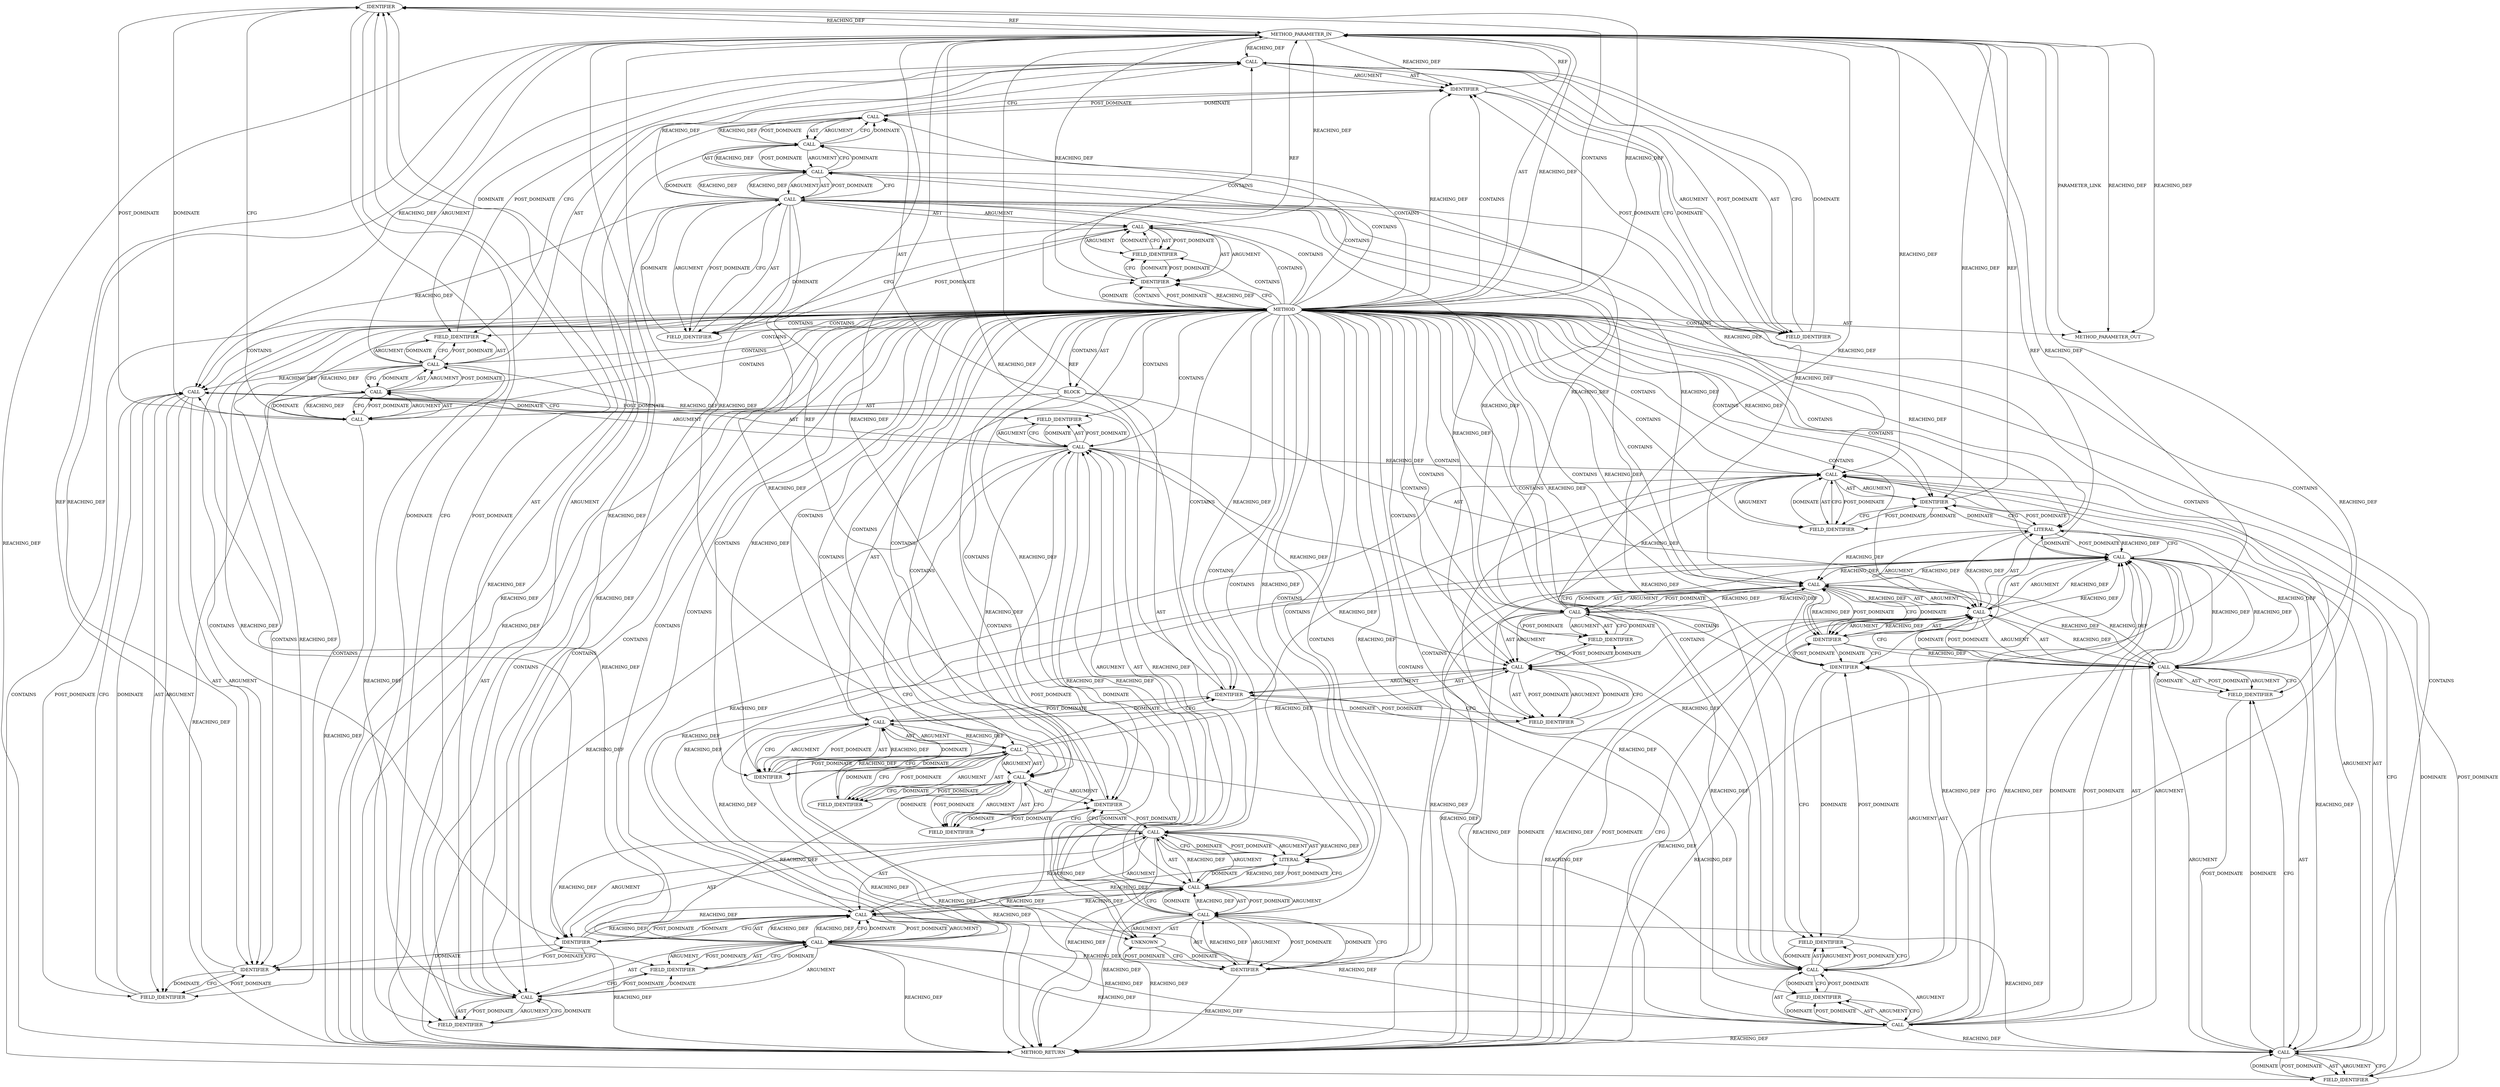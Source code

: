 digraph {
  810 [label=IDENTIFIER ORDER=1 ARGUMENT_INDEX=1 CODE="con" COLUMN_NUMBER=17 LINE_NUMBER=288 TYPE_FULL_NAME="ceph_connection*" NAME="con"]
  819 [label=FIELD_IDENTIFIER ORDER=2 ARGUMENT_INDEX=2 CODE="out_zero" COLUMN_NUMBER=13 LINE_NUMBER=289 CANONICAL_NAME="out_zero"]
  797 [label=FIELD_IDENTIFIER ORDER=2 ARGUMENT_INDEX=2 CODE="v2" COLUMN_NUMBER=26 LINE_NUMBER=285 CANONICAL_NAME="v2"]
  849 [label=IDENTIFIER ORDER=1 ARGUMENT_INDEX=1 CODE="con" COLUMN_NUMBER=9 LINE_NUMBER=292 TYPE_FULL_NAME="ceph_connection*" NAME="con"]
  823 [label=LITERAL ORDER=4 ARGUMENT_INDEX=4 CODE="0" COLUMN_NUMBER=48 LINE_NUMBER=289 TYPE_FULL_NAME="int"]
  788 [label=METHOD COLUMN_NUMBER=1 LINE_NUMBER=283 COLUMN_NUMBER_END=1 IS_EXTERNAL=false SIGNATURE="void set_out_bvec_zero (ceph_connection*)" NAME="set_out_bvec_zero" AST_PARENT_TYPE="TYPE_DECL" AST_PARENT_FULL_NAME="file_code_old-a282a2f-decode_preamble-540.c:<global>" ORDER=13 CODE="static void set_out_bvec_zero(struct ceph_connection *con)
{
	WARN_ON(iov_iter_count(&con->v2.out_iter));
	WARN_ON(!con->v2.out_zero);

	bvec_set_page(&con->v2.out_bvec, ceph_zero_page,
		      min(con->v2.out_zero, (int)PAGE_SIZE), 0);
	con->v2.out_iter_sendpage = true;
	iov_iter_bvec(&con->v2.out_iter, ITER_SOURCE, &con->v2.out_bvec, 1,
		      con->v2.out_bvec.bv_len);
}" FULL_NAME="set_out_bvec_zero" LINE_NUMBER_END=293 FILENAME="file_code_old-a282a2f-decode_preamble-540.c"]
  844 [label=FIELD_IDENTIFIER ORDER=2 ARGUMENT_INDEX=2 CODE="out_bvec" COLUMN_NUMBER=49 LINE_NUMBER=291 CANONICAL_NAME="out_bvec"]
  825 [label=CALL ORDER=1 ARGUMENT_INDEX=1 CODE="con->v2.out_iter_sendpage" COLUMN_NUMBER=2 METHOD_FULL_NAME="<operator>.fieldAccess" LINE_NUMBER=290 TYPE_FULL_NAME="<empty>" DISPATCH_TYPE="STATIC_DISPATCH" SIGNATURE="" NAME="<operator>.fieldAccess"]
  832 [label=CALL ORDER=1 ARGUMENT_INDEX=1 CODE="&con->v2.out_iter" COLUMN_NUMBER=16 METHOD_FULL_NAME="<operator>.addressOf" LINE_NUMBER=291 TYPE_FULL_NAME="<empty>" DISPATCH_TYPE="STATIC_DISPATCH" SIGNATURE="" NAME="<operator>.addressOf"]
  847 [label=CALL ORDER=1 ARGUMENT_INDEX=1 CODE="con->v2.out_bvec" COLUMN_NUMBER=9 METHOD_FULL_NAME="<operator>.fieldAccess" LINE_NUMBER=292 TYPE_FULL_NAME="<empty>" DISPATCH_TYPE="STATIC_DISPATCH" SIGNATURE="" NAME="<operator>.fieldAccess"]
  816 [label=CALL ORDER=1 ARGUMENT_INDEX=1 CODE="con->v2" COLUMN_NUMBER=13 METHOD_FULL_NAME="<operator>.indirectFieldAccess" LINE_NUMBER=289 TYPE_FULL_NAME="<empty>" DISPATCH_TYPE="STATIC_DISPATCH" SIGNATURE="" NAME="<operator>.indirectFieldAccess"]
  842 [label=IDENTIFIER ORDER=1 ARGUMENT_INDEX=1 CODE="con" COLUMN_NUMBER=49 LINE_NUMBER=291 TYPE_FULL_NAME="ceph_connection*" NAME="con"]
  843 [label=FIELD_IDENTIFIER ORDER=2 ARGUMENT_INDEX=2 CODE="v2" COLUMN_NUMBER=49 LINE_NUMBER=291 CANONICAL_NAME="v2"]
  789 [label=METHOD_PARAMETER_IN ORDER=1 CODE="struct ceph_connection *con" IS_VARIADIC=false COLUMN_NUMBER=31 LINE_NUMBER=283 TYPE_FULL_NAME="ceph_connection*" EVALUATION_STRATEGY="BY_VALUE" INDEX=1 NAME="con"]
  799 [label=CALL ORDER=2 ARGUMENT_INDEX=-1 CODE="WARN_ON(!con->v2.out_zero)" COLUMN_NUMBER=2 METHOD_FULL_NAME="WARN_ON" LINE_NUMBER=286 TYPE_FULL_NAME="<empty>" DISPATCH_TYPE="STATIC_DISPATCH" SIGNATURE="" NAME="WARN_ON"]
  800 [label=CALL ORDER=1 ARGUMENT_INDEX=1 CODE="!con->v2.out_zero" COLUMN_NUMBER=10 METHOD_FULL_NAME="<operator>.logicalNot" LINE_NUMBER=286 TYPE_FULL_NAME="<empty>" DISPATCH_TYPE="STATIC_DISPATCH" SIGNATURE="" NAME="<operator>.logicalNot"]
  813 [label=IDENTIFIER ORDER=2 ARGUMENT_INDEX=2 CODE="ceph_zero_page" COLUMN_NUMBER=35 LINE_NUMBER=288 TYPE_FULL_NAME="ANY" NAME="ceph_zero_page"]
  851 [label=FIELD_IDENTIFIER ORDER=2 ARGUMENT_INDEX=2 CODE="out_bvec" COLUMN_NUMBER=9 LINE_NUMBER=292 CANONICAL_NAME="out_bvec"]
  792 [label=CALL ORDER=1 ARGUMENT_INDEX=1 CODE="iov_iter_count(&con->v2.out_iter)" COLUMN_NUMBER=10 METHOD_FULL_NAME="iov_iter_count" LINE_NUMBER=285 TYPE_FULL_NAME="<empty>" DISPATCH_TYPE="STATIC_DISPATCH" SIGNATURE="" NAME="iov_iter_count"]
  817 [label=IDENTIFIER ORDER=1 ARGUMENT_INDEX=1 CODE="con" COLUMN_NUMBER=13 LINE_NUMBER=289 TYPE_FULL_NAME="ceph_connection*" NAME="con"]
  791 [label=CALL ORDER=1 ARGUMENT_INDEX=-1 CODE="WARN_ON(iov_iter_count(&con->v2.out_iter))" COLUMN_NUMBER=2 METHOD_FULL_NAME="WARN_ON" LINE_NUMBER=285 TYPE_FULL_NAME="<empty>" DISPATCH_TYPE="STATIC_DISPATCH" SIGNATURE="" NAME="WARN_ON"]
  824 [label=CALL ORDER=4 ARGUMENT_INDEX=-1 CODE="con->v2.out_iter_sendpage = true" COLUMN_NUMBER=2 METHOD_FULL_NAME="<operator>.assignment" LINE_NUMBER=290 TYPE_FULL_NAME="<empty>" DISPATCH_TYPE="STATIC_DISPATCH" SIGNATURE="" NAME="<operator>.assignment"]
  805 [label=FIELD_IDENTIFIER ORDER=2 ARGUMENT_INDEX=2 CODE="out_zero" COLUMN_NUMBER=11 LINE_NUMBER=286 CANONICAL_NAME="out_zero"]
  834 [label=CALL ORDER=1 ARGUMENT_INDEX=1 CODE="con->v2" COLUMN_NUMBER=17 METHOD_FULL_NAME="<operator>.indirectFieldAccess" LINE_NUMBER=291 TYPE_FULL_NAME="<empty>" DISPATCH_TYPE="STATIC_DISPATCH" SIGNATURE="" NAME="<operator>.indirectFieldAccess"]
  795 [label=CALL ORDER=1 ARGUMENT_INDEX=1 CODE="con->v2" COLUMN_NUMBER=26 METHOD_FULL_NAME="<operator>.indirectFieldAccess" LINE_NUMBER=285 TYPE_FULL_NAME="<empty>" DISPATCH_TYPE="STATIC_DISPATCH" SIGNATURE="" NAME="<operator>.indirectFieldAccess"]
  831 [label=CALL ORDER=5 ARGUMENT_INDEX=-1 CODE="iov_iter_bvec(&con->v2.out_iter, ITER_SOURCE, &con->v2.out_bvec, 1,
		      con->v2.out_bvec.bv_len)" COLUMN_NUMBER=2 METHOD_FULL_NAME="iov_iter_bvec" LINE_NUMBER=291 TYPE_FULL_NAME="<empty>" DISPATCH_TYPE="STATIC_DISPATCH" SIGNATURE="" NAME="iov_iter_bvec"]
  793 [label=CALL ORDER=1 ARGUMENT_INDEX=1 CODE="&con->v2.out_iter" COLUMN_NUMBER=25 METHOD_FULL_NAME="<operator>.addressOf" LINE_NUMBER=285 TYPE_FULL_NAME="<empty>" DISPATCH_TYPE="STATIC_DISPATCH" SIGNATURE="" NAME="<operator>.addressOf"]
  815 [label=CALL ORDER=1 ARGUMENT_INDEX=1 CODE="con->v2.out_zero" COLUMN_NUMBER=13 METHOD_FULL_NAME="<operator>.fieldAccess" LINE_NUMBER=289 TYPE_FULL_NAME="<empty>" DISPATCH_TYPE="STATIC_DISPATCH" SIGNATURE="" NAME="<operator>.fieldAccess"]
  811 [label=FIELD_IDENTIFIER ORDER=2 ARGUMENT_INDEX=2 CODE="v2" COLUMN_NUMBER=17 LINE_NUMBER=288 CANONICAL_NAME="v2"]
  846 [label=CALL ORDER=5 ARGUMENT_INDEX=5 CODE="con->v2.out_bvec.bv_len" COLUMN_NUMBER=9 METHOD_FULL_NAME="<operator>.fieldAccess" LINE_NUMBER=292 TYPE_FULL_NAME="<empty>" DISPATCH_TYPE="STATIC_DISPATCH" SIGNATURE="" NAME="<operator>.fieldAccess"]
  829 [label=FIELD_IDENTIFIER ORDER=2 ARGUMENT_INDEX=2 CODE="out_iter_sendpage" COLUMN_NUMBER=2 LINE_NUMBER=290 CANONICAL_NAME="out_iter_sendpage"]
  830 [label=IDENTIFIER ORDER=2 ARGUMENT_INDEX=2 CODE="true" COLUMN_NUMBER=30 LINE_NUMBER=290 TYPE_FULL_NAME="ANY" NAME="true"]
  798 [label=FIELD_IDENTIFIER ORDER=2 ARGUMENT_INDEX=2 CODE="out_iter" COLUMN_NUMBER=26 LINE_NUMBER=285 CANONICAL_NAME="out_iter"]
  845 [label=LITERAL ORDER=4 ARGUMENT_INDEX=4 CODE="1" COLUMN_NUMBER=67 LINE_NUMBER=291 TYPE_FULL_NAME="int"]
  841 [label=CALL ORDER=1 ARGUMENT_INDEX=1 CODE="con->v2" COLUMN_NUMBER=49 METHOD_FULL_NAME="<operator>.indirectFieldAccess" LINE_NUMBER=291 TYPE_FULL_NAME="<empty>" DISPATCH_TYPE="STATIC_DISPATCH" SIGNATURE="" NAME="<operator>.indirectFieldAccess"]
  812 [label=FIELD_IDENTIFIER ORDER=2 ARGUMENT_INDEX=2 CODE="out_bvec" COLUMN_NUMBER=17 LINE_NUMBER=288 CANONICAL_NAME="out_bvec"]
  838 [label=IDENTIFIER ORDER=2 ARGUMENT_INDEX=2 CODE="ITER_SOURCE" COLUMN_NUMBER=35 LINE_NUMBER=291 TYPE_FULL_NAME="ANY" NAME="ITER_SOURCE"]
  803 [label=IDENTIFIER ORDER=1 ARGUMENT_INDEX=1 CODE="con" COLUMN_NUMBER=11 LINE_NUMBER=286 TYPE_FULL_NAME="ceph_connection*" NAME="con"]
  809 [label=CALL ORDER=1 ARGUMENT_INDEX=1 CODE="con->v2" COLUMN_NUMBER=17 METHOD_FULL_NAME="<operator>.indirectFieldAccess" LINE_NUMBER=288 TYPE_FULL_NAME="<empty>" DISPATCH_TYPE="STATIC_DISPATCH" SIGNATURE="" NAME="<operator>.indirectFieldAccess"]
  827 [label=IDENTIFIER ORDER=1 ARGUMENT_INDEX=1 CODE="con" COLUMN_NUMBER=2 LINE_NUMBER=290 TYPE_FULL_NAME="ceph_connection*" NAME="con"]
  818 [label=FIELD_IDENTIFIER ORDER=2 ARGUMENT_INDEX=2 CODE="v2" COLUMN_NUMBER=13 LINE_NUMBER=289 CANONICAL_NAME="v2"]
  13009 [label=METHOD_PARAMETER_OUT ORDER=1 CODE="struct ceph_connection *con" IS_VARIADIC=false COLUMN_NUMBER=31 LINE_NUMBER=283 TYPE_FULL_NAME="ceph_connection*" EVALUATION_STRATEGY="BY_VALUE" INDEX=1 NAME="con"]
  814 [label=CALL ORDER=3 ARGUMENT_INDEX=3 CODE="min(con->v2.out_zero, (int)PAGE_SIZE)" COLUMN_NUMBER=9 METHOD_FULL_NAME="min" LINE_NUMBER=289 TYPE_FULL_NAME="<empty>" DISPATCH_TYPE="STATIC_DISPATCH" SIGNATURE="" NAME="min"]
  822 [label=IDENTIFIER ORDER=2 ARGUMENT_INDEX=2 CODE="PAGE_SIZE" COLUMN_NUMBER=36 LINE_NUMBER=289 TYPE_FULL_NAME="ANY" NAME="PAGE_SIZE"]
  801 [label=CALL ORDER=1 ARGUMENT_INDEX=1 CODE="con->v2.out_zero" COLUMN_NUMBER=11 METHOD_FULL_NAME="<operator>.fieldAccess" LINE_NUMBER=286 TYPE_FULL_NAME="<empty>" DISPATCH_TYPE="STATIC_DISPATCH" SIGNATURE="" NAME="<operator>.fieldAccess"]
  794 [label=CALL ORDER=1 ARGUMENT_INDEX=1 CODE="con->v2.out_iter" COLUMN_NUMBER=26 METHOD_FULL_NAME="<operator>.fieldAccess" LINE_NUMBER=285 TYPE_FULL_NAME="<empty>" DISPATCH_TYPE="STATIC_DISPATCH" SIGNATURE="" NAME="<operator>.fieldAccess"]
  808 [label=CALL ORDER=1 ARGUMENT_INDEX=1 CODE="con->v2.out_bvec" COLUMN_NUMBER=17 METHOD_FULL_NAME="<operator>.fieldAccess" LINE_NUMBER=288 TYPE_FULL_NAME="<empty>" DISPATCH_TYPE="STATIC_DISPATCH" SIGNATURE="" NAME="<operator>.fieldAccess"]
  853 [label=METHOD_RETURN ORDER=3 CODE="RET" COLUMN_NUMBER=1 LINE_NUMBER=283 TYPE_FULL_NAME="void" EVALUATION_STRATEGY="BY_VALUE"]
  833 [label=CALL ORDER=1 ARGUMENT_INDEX=1 CODE="con->v2.out_iter" COLUMN_NUMBER=17 METHOD_FULL_NAME="<operator>.fieldAccess" LINE_NUMBER=291 TYPE_FULL_NAME="<empty>" DISPATCH_TYPE="STATIC_DISPATCH" SIGNATURE="" NAME="<operator>.fieldAccess"]
  835 [label=IDENTIFIER ORDER=1 ARGUMENT_INDEX=1 CODE="con" COLUMN_NUMBER=17 LINE_NUMBER=291 TYPE_FULL_NAME="ceph_connection*" NAME="con"]
  828 [label=FIELD_IDENTIFIER ORDER=2 ARGUMENT_INDEX=2 CODE="v2" COLUMN_NUMBER=2 LINE_NUMBER=290 CANONICAL_NAME="v2"]
  804 [label=FIELD_IDENTIFIER ORDER=2 ARGUMENT_INDEX=2 CODE="v2" COLUMN_NUMBER=11 LINE_NUMBER=286 CANONICAL_NAME="v2"]
  820 [label=CALL ORDER=2 ARGUMENT_INDEX=2 CODE="(int)PAGE_SIZE" COLUMN_NUMBER=31 METHOD_FULL_NAME="<operator>.cast" LINE_NUMBER=289 TYPE_FULL_NAME="<empty>" DISPATCH_TYPE="STATIC_DISPATCH" SIGNATURE="" NAME="<operator>.cast"]
  790 [label=BLOCK ORDER=2 ARGUMENT_INDEX=-1 CODE="{
	WARN_ON(iov_iter_count(&con->v2.out_iter));
	WARN_ON(!con->v2.out_zero);

	bvec_set_page(&con->v2.out_bvec, ceph_zero_page,
		      min(con->v2.out_zero, (int)PAGE_SIZE), 0);
	con->v2.out_iter_sendpage = true;
	iov_iter_bvec(&con->v2.out_iter, ITER_SOURCE, &con->v2.out_bvec, 1,
		      con->v2.out_bvec.bv_len);
}" COLUMN_NUMBER=1 LINE_NUMBER=284 TYPE_FULL_NAME="void"]
  821 [label=UNKNOWN ORDER=1 PARSER_TYPE_NAME="CASTTypeId" ARGUMENT_INDEX=1 CODE="int" COLUMN_NUMBER=32 LINE_NUMBER=289 TYPE_FULL_NAME="<empty>" CONTAINED_REF="<empty>"]
  826 [label=CALL ORDER=1 ARGUMENT_INDEX=1 CODE="con->v2" COLUMN_NUMBER=2 METHOD_FULL_NAME="<operator>.indirectFieldAccess" LINE_NUMBER=290 TYPE_FULL_NAME="<empty>" DISPATCH_TYPE="STATIC_DISPATCH" SIGNATURE="" NAME="<operator>.indirectFieldAccess"]
  848 [label=CALL ORDER=1 ARGUMENT_INDEX=1 CODE="con->v2" COLUMN_NUMBER=9 METHOD_FULL_NAME="<operator>.indirectFieldAccess" LINE_NUMBER=292 TYPE_FULL_NAME="<empty>" DISPATCH_TYPE="STATIC_DISPATCH" SIGNATURE="" NAME="<operator>.indirectFieldAccess"]
  852 [label=FIELD_IDENTIFIER ORDER=2 ARGUMENT_INDEX=2 CODE="bv_len" COLUMN_NUMBER=9 LINE_NUMBER=292 CANONICAL_NAME="bv_len"]
  837 [label=FIELD_IDENTIFIER ORDER=2 ARGUMENT_INDEX=2 CODE="out_iter" COLUMN_NUMBER=17 LINE_NUMBER=291 CANONICAL_NAME="out_iter"]
  836 [label=FIELD_IDENTIFIER ORDER=2 ARGUMENT_INDEX=2 CODE="v2" COLUMN_NUMBER=17 LINE_NUMBER=291 CANONICAL_NAME="v2"]
  796 [label=IDENTIFIER ORDER=1 ARGUMENT_INDEX=1 CODE="con" COLUMN_NUMBER=26 LINE_NUMBER=285 TYPE_FULL_NAME="ceph_connection*" NAME="con"]
  839 [label=CALL ORDER=3 ARGUMENT_INDEX=3 CODE="&con->v2.out_bvec" COLUMN_NUMBER=48 METHOD_FULL_NAME="<operator>.addressOf" LINE_NUMBER=291 TYPE_FULL_NAME="<empty>" DISPATCH_TYPE="STATIC_DISPATCH" SIGNATURE="" NAME="<operator>.addressOf"]
  850 [label=FIELD_IDENTIFIER ORDER=2 ARGUMENT_INDEX=2 CODE="v2" COLUMN_NUMBER=9 LINE_NUMBER=292 CANONICAL_NAME="v2"]
  802 [label=CALL ORDER=1 ARGUMENT_INDEX=1 CODE="con->v2" COLUMN_NUMBER=11 METHOD_FULL_NAME="<operator>.indirectFieldAccess" LINE_NUMBER=286 TYPE_FULL_NAME="<empty>" DISPATCH_TYPE="STATIC_DISPATCH" SIGNATURE="" NAME="<operator>.indirectFieldAccess"]
  806 [label=CALL ORDER=3 ARGUMENT_INDEX=-1 CODE="bvec_set_page(&con->v2.out_bvec, ceph_zero_page,
		      min(con->v2.out_zero, (int)PAGE_SIZE), 0)" COLUMN_NUMBER=2 METHOD_FULL_NAME="bvec_set_page" LINE_NUMBER=288 TYPE_FULL_NAME="<empty>" DISPATCH_TYPE="STATIC_DISPATCH" SIGNATURE="" NAME="bvec_set_page"]
  840 [label=CALL ORDER=1 ARGUMENT_INDEX=1 CODE="con->v2.out_bvec" COLUMN_NUMBER=49 METHOD_FULL_NAME="<operator>.fieldAccess" LINE_NUMBER=291 TYPE_FULL_NAME="<empty>" DISPATCH_TYPE="STATIC_DISPATCH" SIGNATURE="" NAME="<operator>.fieldAccess"]
  807 [label=CALL ORDER=1 ARGUMENT_INDEX=1 CODE="&con->v2.out_bvec" COLUMN_NUMBER=16 METHOD_FULL_NAME="<operator>.addressOf" LINE_NUMBER=288 TYPE_FULL_NAME="<empty>" DISPATCH_TYPE="STATIC_DISPATCH" SIGNATURE="" NAME="<operator>.addressOf"]
  789 -> 853 [label=REACHING_DEF VARIABLE="con"]
  808 -> 834 [label=REACHING_DEF VARIABLE="con->v2.out_bvec"]
  801 -> 800 [label=REACHING_DEF VARIABLE="con->v2.out_zero"]
  794 -> 841 [label=REACHING_DEF VARIABLE="con->v2.out_iter"]
  789 -> 849 [label=REACHING_DEF VARIABLE="con"]
  806 -> 807 [label=ARGUMENT ]
  802 -> 803 [label=AST ]
  798 -> 794 [label=CFG ]
  808 -> 812 [label=ARGUMENT ]
  788 -> 852 [label=CONTAINS ]
  806 -> 813 [label=ARGUMENT ]
  832 -> 838 [label=CFG ]
  830 -> 825 [label=POST_DOMINATE ]
  819 -> 815 [label=CFG ]
  801 -> 809 [label=REACHING_DEF VARIABLE="con->v2.out_zero"]
  852 -> 846 [label=CFG ]
  832 -> 853 [label=REACHING_DEF VARIABLE="&con->v2.out_iter"]
  809 -> 811 [label=ARGUMENT ]
  813 -> 814 [label=REACHING_DEF VARIABLE="ceph_zero_page"]
  788 -> 827 [label=CONTAINS ]
  850 -> 849 [label=POST_DOMINATE ]
  788 -> 835 [label=CONTAINS ]
  824 -> 853 [label=REACHING_DEF VARIABLE="con->v2.out_iter_sendpage = true"]
  849 -> 850 [label=DOMINATE ]
  788 -> 845 [label=CONTAINS ]
  813 -> 853 [label=REACHING_DEF VARIABLE="ceph_zero_page"]
  795 -> 797 [label=ARGUMENT ]
  807 -> 806 [label=REACHING_DEF VARIABLE="&con->v2.out_bvec"]
  788 -> 822 [label=CONTAINS ]
  788 -> 830 [label=CONTAINS ]
  823 -> 814 [label=REACHING_DEF VARIABLE="0"]
  823 -> 814 [label=POST_DOMINATE ]
  841 -> 843 [label=AST ]
  794 -> 833 [label=REACHING_DEF VARIABLE="con->v2.out_iter"]
  807 -> 814 [label=REACHING_DEF VARIABLE="&con->v2.out_bvec"]
  803 -> 789 [label=REF ]
  851 -> 848 [label=POST_DOMINATE ]
  831 -> 845 [label=AST ]
  788 -> 793 [label=CONTAINS ]
  809 -> 811 [label=AST ]
  825 -> 826 [label=AST ]
  837 -> 833 [label=CFG ]
  833 -> 832 [label=REACHING_DEF VARIABLE="con->v2.out_iter"]
  833 -> 832 [label=REACHING_DEF VARIABLE="con->v2.out_iter"]
  845 -> 849 [label=DOMINATE ]
  851 -> 847 [label=CFG ]
  833 -> 853 [label=REACHING_DEF VARIABLE="con->v2.out_iter"]
  788 -> 802 [label=CONTAINS ]
  838 -> 832 [label=POST_DOMINATE ]
  809 -> 810 [label=AST ]
  847 -> 848 [label=AST ]
  788 -> 799 [label=CONTAINS ]
  793 -> 832 [label=REACHING_DEF VARIABLE="&con->v2.out_iter"]
  788 -> 829 [label=CONTAINS ]
  799 -> 810 [label=DOMINATE ]
  826 -> 828 [label=AST ]
  806 -> 814 [label=ARGUMENT ]
  810 -> 799 [label=POST_DOMINATE ]
  806 -> 823 [label=POST_DOMINATE ]
  828 -> 826 [label=CFG ]
  832 -> 833 [label=AST ]
  822 -> 820 [label=DOMINATE ]
  788 -> 848 [label=CONTAINS ]
  838 -> 842 [label=CFG ]
  841 -> 842 [label=AST ]
  788 -> 838 [label=REACHING_DEF VARIABLE=""]
  808 -> 839 [label=REACHING_DEF VARIABLE="con->v2.out_bvec"]
  799 -> 800 [label=POST_DOMINATE ]
  792 -> 791 [label=CFG ]
  791 -> 792 [label=POST_DOMINATE ]
  808 -> 847 [label=REACHING_DEF VARIABLE="con->v2.out_bvec"]
  839 -> 846 [label=REACHING_DEF VARIABLE="&con->v2.out_bvec"]
  809 -> 811 [label=POST_DOMINATE ]
  807 -> 808 [label=AST ]
  788 -> 13009 [label=AST ]
  849 -> 850 [label=CFG ]
  846 -> 832 [label=REACHING_DEF VARIABLE="con->v2.out_bvec.bv_len"]
  788 -> 811 [label=CONTAINS ]
  789 -> 13009 [label=PARAMETER_LINK ]
  808 -> 816 [label=REACHING_DEF VARIABLE="con->v2.out_bvec"]
  849 -> 789 [label=REF ]
  791 -> 792 [label=AST ]
  823 -> 807 [label=REACHING_DEF VARIABLE="0"]
  791 -> 803 [label=DOMINATE ]
  815 -> 819 [label=AST ]
  788 -> 789 [label=AST ]
  788 -> 796 [label=REACHING_DEF VARIABLE=""]
  795 -> 796 [label=AST ]
  789 -> 803 [label=REACHING_DEF VARIABLE="con"]
  827 -> 789 [label=REF ]
  820 -> 853 [label=REACHING_DEF VARIABLE="(int)PAGE_SIZE"]
  803 -> 804 [label=CFG ]
  818 -> 816 [label=CFG ]
  821 -> 822 [label=DOMINATE ]
  788 -> 814 [label=CONTAINS ]
  794 -> 826 [label=REACHING_DEF VARIABLE="con->v2.out_iter"]
  819 -> 816 [label=POST_DOMINATE ]
  845 -> 849 [label=CFG ]
  788 -> 849 [label=REACHING_DEF VARIABLE=""]
  819 -> 815 [label=DOMINATE ]
  791 -> 792 [label=ARGUMENT ]
  788 -> 851 [label=CONTAINS ]
  799 -> 800 [label=ARGUMENT ]
  846 -> 839 [label=REACHING_DEF VARIABLE="con->v2.out_bvec.bv_len"]
  793 -> 833 [label=REACHING_DEF VARIABLE="&con->v2.out_iter"]
  796 -> 788 [label=POST_DOMINATE ]
  850 -> 848 [label=CFG ]
  831 -> 839 [label=AST ]
  815 -> 826 [label=REACHING_DEF VARIABLE="con->v2.out_zero"]
  818 -> 817 [label=POST_DOMINATE ]
  829 -> 825 [label=DOMINATE ]
  814 -> 853 [label=REACHING_DEF VARIABLE="min(con->v2.out_zero, (int)PAGE_SIZE)"]
  814 -> 820 [label=AST ]
  829 -> 826 [label=POST_DOMINATE ]
  831 -> 838 [label=AST ]
  789 -> 835 [label=REACHING_DEF VARIABLE="con"]
  840 -> 839 [label=CFG ]
  830 -> 824 [label=DOMINATE ]
  834 -> 837 [label=CFG ]
  839 -> 845 [label=CFG ]
  789 -> 809 [label=REACHING_DEF VARIABLE="con"]
  818 -> 816 [label=DOMINATE ]
  788 -> 818 [label=CONTAINS ]
  841 -> 843 [label=ARGUMENT ]
  828 -> 827 [label=POST_DOMINATE ]
  789 -> 826 [label=REACHING_DEF VARIABLE="con"]
  820 -> 814 [label=CFG ]
  831 -> 846 [label=ARGUMENT ]
  800 -> 801 [label=AST ]
  825 -> 834 [label=REACHING_DEF VARIABLE="con->v2.out_iter_sendpage"]
  788 -> 816 [label=CONTAINS ]
  788 -> 794 [label=CONTAINS ]
  844 -> 840 [label=CFG ]
  788 -> 822 [label=REACHING_DEF VARIABLE=""]
  847 -> 851 [label=POST_DOMINATE ]
  793 -> 792 [label=CFG ]
  839 -> 832 [label=REACHING_DEF VARIABLE="&con->v2.out_bvec"]
  789 -> 816 [label=REACHING_DEF VARIABLE="con"]
  820 -> 815 [label=REACHING_DEF VARIABLE="(int)PAGE_SIZE"]
  788 -> 810 [label=CONTAINS ]
  831 -> 846 [label=AST ]
  834 -> 835 [label=ARGUMENT ]
  809 -> 812 [label=DOMINATE ]
  794 -> 798 [label=AST ]
  789 -> 842 [label=REACHING_DEF VARIABLE="con"]
  845 -> 832 [label=REACHING_DEF VARIABLE="1"]
  849 -> 845 [label=POST_DOMINATE ]
  831 -> 839 [label=ARGUMENT ]
  788 -> 823 [label=CONTAINS ]
  842 -> 843 [label=CFG ]
  809 -> 812 [label=CFG ]
  788 -> 796 [label=CFG ]
  788 -> 849 [label=CONTAINS ]
  825 -> 829 [label=ARGUMENT ]
  835 -> 836 [label=CFG ]
  788 -> 830 [label=REACHING_DEF VARIABLE=""]
  816 -> 819 [label=DOMINATE ]
  807 -> 808 [label=POST_DOMINATE ]
  789 -> 795 [label=REACHING_DEF VARIABLE="con"]
  839 -> 840 [label=POST_DOMINATE ]
  835 -> 824 [label=POST_DOMINATE ]
  810 -> 811 [label=DOMINATE ]
  800 -> 799 [label=DOMINATE ]
  807 -> 839 [label=REACHING_DEF VARIABLE="&con->v2.out_bvec"]
  790 -> 824 [label=AST ]
  834 -> 835 [label=AST ]
  840 -> 844 [label=POST_DOMINATE ]
  815 -> 821 [label=DOMINATE ]
  834 -> 836 [label=POST_DOMINATE ]
  799 -> 853 [label=REACHING_DEF VARIABLE="WARN_ON(!con->v2.out_zero)"]
  848 -> 850 [label=POST_DOMINATE ]
  815 -> 819 [label=POST_DOMINATE ]
  793 -> 794 [label=ARGUMENT ]
  808 -> 841 [label=REACHING_DEF VARIABLE="con->v2.out_bvec"]
  788 -> 815 [label=CONTAINS ]
  792 -> 791 [label=DOMINATE ]
  821 -> 822 [label=CFG ]
  826 -> 829 [label=CFG ]
  847 -> 852 [label=DOMINATE ]
  791 -> 853 [label=REACHING_DEF VARIABLE="WARN_ON(iov_iter_count(&con->v2.out_iter))"]
  788 -> 827 [label=REACHING_DEF VARIABLE=""]
  825 -> 841 [label=REACHING_DEF VARIABLE="con->v2.out_iter_sendpage"]
  833 -> 837 [label=POST_DOMINATE ]
  788 -> 803 [label=CONTAINS ]
  800 -> 801 [label=ARGUMENT ]
  815 -> 841 [label=REACHING_DEF VARIABLE="con->v2.out_zero"]
  817 -> 813 [label=POST_DOMINATE ]
  802 -> 804 [label=AST ]
  788 -> 840 [label=CONTAINS ]
  815 -> 853 [label=REACHING_DEF VARIABLE="con->v2.out_zero"]
  831 -> 845 [label=ARGUMENT ]
  802 -> 804 [label=POST_DOMINATE ]
  802 -> 805 [label=CFG ]
  796 -> 789 [label=REF ]
  820 -> 822 [label=POST_DOMINATE ]
  828 -> 826 [label=DOMINATE ]
  794 -> 816 [label=REACHING_DEF VARIABLE="con->v2.out_iter"]
  801 -> 805 [label=POST_DOMINATE ]
  796 -> 797 [label=CFG ]
  832 -> 833 [label=ARGUMENT ]
  814 -> 807 [label=REACHING_DEF VARIABLE="min(con->v2.out_zero, (int)PAGE_SIZE)"]
  815 -> 821 [label=CFG ]
  841 -> 843 [label=POST_DOMINATE ]
  820 -> 814 [label=DOMINATE ]
  802 -> 803 [label=ARGUMENT ]
  813 -> 817 [label=CFG ]
  788 -> 817 [label=REACHING_DEF VARIABLE=""]
  842 -> 789 [label=REF ]
  789 -> 796 [label=REACHING_DEF VARIABLE="con"]
  814 -> 820 [label=POST_DOMINATE ]
  820 -> 822 [label=AST ]
  840 -> 841 [label=ARGUMENT ]
  788 -> 838 [label=CONTAINS ]
  842 -> 843 [label=DOMINATE ]
  808 -> 812 [label=POST_DOMINATE ]
  839 -> 840 [label=AST ]
  817 -> 818 [label=DOMINATE ]
  847 -> 851 [label=AST ]
  833 -> 832 [label=CFG ]
  793 -> 792 [label=DOMINATE ]
  798 -> 794 [label=DOMINATE ]
  788 -> 850 [label=CONTAINS ]
  788 -> 823 [label=REACHING_DEF VARIABLE=""]
  832 -> 833 [label=POST_DOMINATE ]
  797 -> 795 [label=DOMINATE ]
  793 -> 794 [label=AST ]
  838 -> 842 [label=DOMINATE ]
  807 -> 813 [label=CFG ]
  824 -> 835 [label=DOMINATE ]
  790 -> 806 [label=AST ]
  788 -> 824 [label=CONTAINS ]
  825 -> 830 [label=CFG ]
  808 -> 809 [label=ARGUMENT ]
  788 -> 832 [label=CONTAINS ]
  825 -> 826 [label=ARGUMENT ]
  846 -> 852 [label=AST ]
  788 -> 842 [label=REACHING_DEF VARIABLE=""]
  833 -> 841 [label=REACHING_DEF VARIABLE="con->v2.out_iter"]
  801 -> 815 [label=REACHING_DEF VARIABLE="con->v2.out_zero"]
  793 -> 792 [label=REACHING_DEF VARIABLE="&con->v2.out_iter"]
  788 -> 820 [label=CONTAINS ]
  795 -> 796 [label=ARGUMENT ]
  822 -> 821 [label=POST_DOMINATE ]
  806 -> 823 [label=ARGUMENT ]
  815 -> 816 [label=ARGUMENT ]
  789 -> 827 [label=REACHING_DEF VARIABLE="con"]
  799 -> 810 [label=CFG ]
  806 -> 823 [label=AST ]
  845 -> 846 [label=REACHING_DEF VARIABLE="1"]
  815 -> 816 [label=AST ]
  839 -> 831 [label=REACHING_DEF VARIABLE="&con->v2.out_bvec"]
  801 -> 800 [label=CFG ]
  824 -> 835 [label=CFG ]
  846 -> 831 [label=REACHING_DEF VARIABLE="con->v2.out_bvec.bv_len"]
  846 -> 831 [label=CFG ]
  831 -> 853 [label=CFG ]
  807 -> 847 [label=REACHING_DEF VARIABLE="&con->v2.out_bvec"]
  838 -> 846 [label=REACHING_DEF VARIABLE="ITER_SOURCE"]
  794 -> 809 [label=REACHING_DEF VARIABLE="con->v2.out_iter"]
  813 -> 817 [label=DOMINATE ]
  846 -> 852 [label=POST_DOMINATE ]
  838 -> 853 [label=REACHING_DEF VARIABLE="ITER_SOURCE"]
  830 -> 824 [label=REACHING_DEF VARIABLE="true"]
  811 -> 809 [label=CFG ]
  832 -> 831 [label=REACHING_DEF VARIABLE="&con->v2.out_iter"]
  831 -> 846 [label=POST_DOMINATE ]
  825 -> 848 [label=REACHING_DEF VARIABLE="con->v2.out_iter_sendpage"]
  839 -> 840 [label=ARGUMENT ]
  846 -> 847 [label=ARGUMENT ]
  840 -> 848 [label=REACHING_DEF VARIABLE="con->v2.out_bvec"]
  789 -> 817 [label=REACHING_DEF VARIABLE="con"]
  789 -> 841 [label=REACHING_DEF VARIABLE="con"]
  797 -> 795 [label=CFG ]
  816 -> 818 [label=AST ]
  812 -> 808 [label=CFG ]
  840 -> 839 [label=REACHING_DEF VARIABLE="con->v2.out_bvec"]
  840 -> 839 [label=REACHING_DEF VARIABLE="con->v2.out_bvec"]
  789 -> 13009 [label=REACHING_DEF VARIABLE="con"]
  789 -> 13009 [label=REACHING_DEF VARIABLE="con"]
  803 -> 804 [label=DOMINATE ]
  814 -> 820 [label=ARGUMENT ]
  788 -> 813 [label=CONTAINS ]
  827 -> 806 [label=POST_DOMINATE ]
  833 -> 848 [label=REACHING_DEF VARIABLE="con->v2.out_iter"]
  788 -> 833 [label=CONTAINS ]
  813 -> 807 [label=REACHING_DEF VARIABLE="ceph_zero_page"]
  825 -> 830 [label=DOMINATE ]
  815 -> 820 [label=REACHING_DEF VARIABLE="con->v2.out_zero"]
  788 -> 803 [label=REACHING_DEF VARIABLE=""]
  788 -> 837 [label=CONTAINS ]
  833 -> 837 [label=ARGUMENT ]
  845 -> 831 [label=REACHING_DEF VARIABLE="1"]
  788 -> 843 [label=CONTAINS ]
  806 -> 853 [label=REACHING_DEF VARIABLE="bvec_set_page(&con->v2.out_bvec, ceph_zero_page,
		      min(con->v2.out_zero, (int)PAGE_SIZE), 0)"]
  808 -> 853 [label=REACHING_DEF VARIABLE="con->v2.out_bvec"]
  800 -> 799 [label=REACHING_DEF VARIABLE="!con->v2.out_zero"]
  802 -> 804 [label=ARGUMENT ]
  808 -> 807 [label=REACHING_DEF VARIABLE="con->v2.out_bvec"]
  808 -> 807 [label=REACHING_DEF VARIABLE="con->v2.out_bvec"]
  806 -> 813 [label=AST ]
  824 -> 825 [label=AST ]
  823 -> 806 [label=REACHING_DEF VARIABLE="0"]
  840 -> 847 [label=REACHING_DEF VARIABLE="con->v2.out_bvec"]
  827 -> 828 [label=CFG ]
  800 -> 853 [label=REACHING_DEF VARIABLE="!con->v2.out_zero"]
  795 -> 797 [label=AST ]
  846 -> 852 [label=ARGUMENT ]
  853 -> 831 [label=POST_DOMINATE ]
  848 -> 849 [label=AST ]
  824 -> 830 [label=ARGUMENT ]
  788 -> 795 [label=CONTAINS ]
  805 -> 801 [label=DOMINATE ]
  834 -> 836 [label=ARGUMENT ]
  788 -> 847 [label=CONTAINS ]
  826 -> 828 [label=ARGUMENT ]
  788 -> 813 [label=REACHING_DEF VARIABLE=""]
  792 -> 853 [label=REACHING_DEF VARIABLE="iov_iter_count(&con->v2.out_iter)"]
  810 -> 811 [label=CFG ]
  788 -> 835 [label=REACHING_DEF VARIABLE=""]
  800 -> 801 [label=POST_DOMINATE ]
  806 -> 807 [label=AST ]
  803 -> 791 [label=POST_DOMINATE ]
  842 -> 838 [label=POST_DOMINATE ]
  835 -> 789 [label=REF ]
  843 -> 842 [label=POST_DOMINATE ]
  792 -> 793 [label=AST ]
  788 -> 809 [label=CONTAINS ]
  838 -> 832 [label=REACHING_DEF VARIABLE="ITER_SOURCE"]
  808 -> 826 [label=REACHING_DEF VARIABLE="con->v2.out_bvec"]
  821 -> 815 [label=POST_DOMINATE ]
  833 -> 834 [label=AST ]
  825 -> 824 [label=REACHING_DEF VARIABLE="con->v2.out_iter_sendpage"]
  814 -> 806 [label=REACHING_DEF VARIABLE="min(con->v2.out_zero, (int)PAGE_SIZE)"]
  848 -> 850 [label=ARGUMENT ]
  816 -> 818 [label=ARGUMENT ]
  820 -> 822 [label=ARGUMENT ]
  788 -> 790 [label=CONTAINS ]
  788 -> 806 [label=CONTAINS ]
  830 -> 825 [label=REACHING_DEF VARIABLE="true"]
  792 -> 793 [label=POST_DOMINATE ]
  794 -> 834 [label=REACHING_DEF VARIABLE="con->v2.out_iter"]
  831 -> 853 [label=DOMINATE ]
  844 -> 841 [label=POST_DOMINATE ]
  848 -> 850 [label=AST ]
  788 -> 798 [label=CONTAINS ]
  835 -> 836 [label=DOMINATE ]
  788 -> 846 [label=CONTAINS ]
  815 -> 814 [label=REACHING_DEF VARIABLE="con->v2.out_zero"]
  825 -> 853 [label=REACHING_DEF VARIABLE="con->v2.out_iter_sendpage"]
  833 -> 837 [label=AST ]
  788 -> 807 [label=CONTAINS ]
  831 -> 832 [label=AST ]
  794 -> 853 [label=REACHING_DEF VARIABLE="con->v2.out_iter"]
  808 -> 807 [label=CFG ]
  811 -> 810 [label=POST_DOMINATE ]
  852 -> 847 [label=POST_DOMINATE ]
  788 -> 789 [label=REACHING_DEF VARIABLE=""]
  806 -> 827 [label=DOMINATE ]
  823 -> 806 [label=CFG ]
  839 -> 853 [label=REACHING_DEF VARIABLE="&con->v2.out_bvec"]
  822 -> 820 [label=CFG ]
  815 -> 819 [label=ARGUMENT ]
  795 -> 798 [label=CFG ]
  794 -> 798 [label=ARGUMENT ]
  788 -> 826 [label=CONTAINS ]
  788 -> 804 [label=CONTAINS ]
  826 -> 829 [label=DOMINATE ]
  794 -> 793 [label=CFG ]
  806 -> 814 [label=AST ]
  830 -> 824 [label=CFG ]
  841 -> 844 [label=CFG ]
  841 -> 844 [label=DOMINATE ]
  788 -> 828 [label=CONTAINS ]
  824 -> 830 [label=POST_DOMINATE ]
  790 -> 831 [label=AST ]
  814 -> 815 [label=ARGUMENT ]
  788 -> 825 [label=CONTAINS ]
  830 -> 853 [label=REACHING_DEF VARIABLE="true"]
  788 -> 790 [label=AST ]
  808 -> 809 [label=AST ]
  822 -> 853 [label=REACHING_DEF VARIABLE="PAGE_SIZE"]
  806 -> 827 [label=CFG ]
  837 -> 834 [label=POST_DOMINATE ]
  846 -> 853 [label=REACHING_DEF VARIABLE="con->v2.out_bvec.bv_len"]
  816 -> 818 [label=POST_DOMINATE ]
  843 -> 841 [label=CFG ]
  788 -> 845 [label=REACHING_DEF VARIABLE=""]
  812 -> 809 [label=POST_DOMINATE ]
  789 -> 810 [label=REACHING_DEF VARIABLE="con"]
  834 -> 837 [label=DOMINATE ]
  788 -> 844 [label=CONTAINS ]
  788 -> 853 [label=AST ]
  805 -> 801 [label=CFG ]
  838 -> 831 [label=REACHING_DEF VARIABLE="ITER_SOURCE"]
  811 -> 809 [label=DOMINATE ]
  808 -> 807 [label=DOMINATE ]
  805 -> 802 [label=POST_DOMINATE ]
  831 -> 853 [label=REACHING_DEF VARIABLE="iov_iter_bvec(&con->v2.out_iter, ITER_SOURCE, &con->v2.out_bvec, 1,
		      con->v2.out_bvec.bv_len)"]
  826 -> 827 [label=ARGUMENT ]
  844 -> 840 [label=DOMINATE ]
  808 -> 840 [label=REACHING_DEF VARIABLE="con->v2.out_bvec"]
  789 -> 802 [label=REACHING_DEF VARIABLE="con"]
  823 -> 806 [label=DOMINATE ]
  826 -> 827 [label=AST ]
  810 -> 789 [label=REF ]
  824 -> 830 [label=AST ]
  788 -> 801 [label=CONTAINS ]
  788 -> 812 [label=CONTAINS ]
  847 -> 852 [label=CFG ]
  840 -> 839 [label=DOMINATE ]
  788 -> 819 [label=CONTAINS ]
  817 -> 789 [label=REF ]
  832 -> 839 [label=REACHING_DEF VARIABLE="&con->v2.out_iter"]
  788 -> 841 [label=CONTAINS ]
  847 -> 851 [label=ARGUMENT ]
  846 -> 831 [label=DOMINATE ]
  788 -> 831 [label=CONTAINS ]
  788 -> 808 [label=CONTAINS ]
  820 -> 814 [label=REACHING_DEF VARIABLE="(int)PAGE_SIZE"]
  826 -> 828 [label=POST_DOMINATE ]
  833 -> 832 [label=DOMINATE ]
  788 -> 791 [label=CONTAINS ]
  793 -> 794 [label=POST_DOMINATE ]
  836 -> 834 [label=DOMINATE ]
  845 -> 839 [label=POST_DOMINATE ]
  794 -> 795 [label=ARGUMENT ]
  814 -> 815 [label=AST ]
  801 -> 802 [label=ARGUMENT ]
  794 -> 832 [label=REACHING_DEF VARIABLE="con->v2.out_iter"]
  801 -> 802 [label=AST ]
  814 -> 823 [label=CFG ]
  845 -> 839 [label=REACHING_DEF VARIABLE="1"]
  825 -> 829 [label=AST ]
  840 -> 841 [label=AST ]
  795 -> 797 [label=POST_DOMINATE ]
  843 -> 841 [label=DOMINATE ]
  794 -> 798 [label=POST_DOMINATE ]
  804 -> 802 [label=CFG ]
  817 -> 818 [label=CFG ]
  792 -> 791 [label=REACHING_DEF VARIABLE="iov_iter_count(&con->v2.out_iter)"]
  847 -> 848 [label=ARGUMENT ]
  807 -> 813 [label=DOMINATE ]
  840 -> 853 [label=REACHING_DEF VARIABLE="con->v2.out_bvec"]
  841 -> 842 [label=ARGUMENT ]
  852 -> 846 [label=DOMINATE ]
  792 -> 793 [label=ARGUMENT ]
  799 -> 800 [label=AST ]
  794 -> 802 [label=REACHING_DEF VARIABLE="con->v2.out_iter"]
  800 -> 799 [label=CFG ]
  797 -> 796 [label=POST_DOMINATE ]
  788 -> 817 [label=CONTAINS ]
  824 -> 825 [label=ARGUMENT ]
  788 -> 797 [label=CONTAINS ]
  802 -> 805 [label=DOMINATE ]
  848 -> 849 [label=ARGUMENT ]
  788 -> 796 [label=DOMINATE ]
  846 -> 847 [label=AST ]
  790 -> 799 [label=AST ]
  788 -> 821 [label=CONTAINS ]
  804 -> 802 [label=DOMINATE ]
  825 -> 829 [label=POST_DOMINATE ]
  789 -> 834 [label=REACHING_DEF VARIABLE="con"]
  840 -> 844 [label=AST ]
  788 -> 834 [label=CONTAINS ]
  788 -> 842 [label=CONTAINS ]
  840 -> 844 [label=ARGUMENT ]
  794 -> 848 [label=REACHING_DEF VARIABLE="con->v2.out_iter"]
  813 -> 806 [label=REACHING_DEF VARIABLE="ceph_zero_page"]
  812 -> 808 [label=DOMINATE ]
  813 -> 807 [label=POST_DOMINATE ]
  814 -> 823 [label=DOMINATE ]
  848 -> 851 [label=CFG ]
  791 -> 803 [label=CFG ]
  851 -> 847 [label=DOMINATE ]
  788 -> 839 [label=CONTAINS ]
  804 -> 803 [label=POST_DOMINATE ]
  837 -> 833 [label=DOMINATE ]
  833 -> 834 [label=ARGUMENT ]
  788 -> 800 [label=CONTAINS ]
  848 -> 851 [label=DOMINATE ]
  801 -> 805 [label=AST ]
  816 -> 817 [label=AST ]
  829 -> 825 [label=CFG ]
  815 -> 848 [label=REACHING_DEF VARIABLE="con->v2.out_zero"]
  798 -> 795 [label=POST_DOMINATE ]
  808 -> 812 [label=AST ]
  832 -> 838 [label=DOMINATE ]
  801 -> 800 [label=DOMINATE ]
  788 -> 810 [label=REACHING_DEF VARIABLE=""]
  788 -> 796 [label=CONTAINS ]
  834 -> 836 [label=AST ]
  827 -> 828 [label=DOMINATE ]
  831 -> 832 [label=ARGUMENT ]
  794 -> 793 [label=DOMINATE ]
  820 -> 821 [label=AST ]
  836 -> 834 [label=CFG ]
  839 -> 845 [label=DOMINATE ]
  838 -> 839 [label=REACHING_DEF VARIABLE="ITER_SOURCE"]
  807 -> 840 [label=REACHING_DEF VARIABLE="&con->v2.out_bvec"]
  816 -> 819 [label=CFG ]
  850 -> 848 [label=DOMINATE ]
  820 -> 821 [label=ARGUMENT ]
  815 -> 834 [label=REACHING_DEF VARIABLE="con->v2.out_zero"]
  796 -> 797 [label=DOMINATE ]
  794 -> 795 [label=AST ]
  807 -> 808 [label=ARGUMENT ]
  790 -> 791 [label=AST ]
  836 -> 835 [label=POST_DOMINATE ]
  809 -> 810 [label=ARGUMENT ]
  832 -> 846 [label=REACHING_DEF VARIABLE="&con->v2.out_iter"]
  788 -> 792 [label=CONTAINS ]
  839 -> 847 [label=REACHING_DEF VARIABLE="&con->v2.out_bvec"]
  808 -> 848 [label=REACHING_DEF VARIABLE="con->v2.out_bvec"]
  816 -> 817 [label=ARGUMENT ]
  801 -> 816 [label=REACHING_DEF VARIABLE="con->v2.out_zero"]
  831 -> 838 [label=ARGUMENT ]
  789 -> 848 [label=REACHING_DEF VARIABLE="con"]
  788 -> 805 [label=CONTAINS ]
  788 -> 836 [label=CONTAINS ]
  801 -> 805 [label=ARGUMENT ]
  795 -> 798 [label=DOMINATE ]
  822 -> 820 [label=REACHING_DEF VARIABLE="PAGE_SIZE"]
  794 -> 793 [label=REACHING_DEF VARIABLE="con->v2.out_iter"]
  794 -> 793 [label=REACHING_DEF VARIABLE="con->v2.out_iter"]
}

